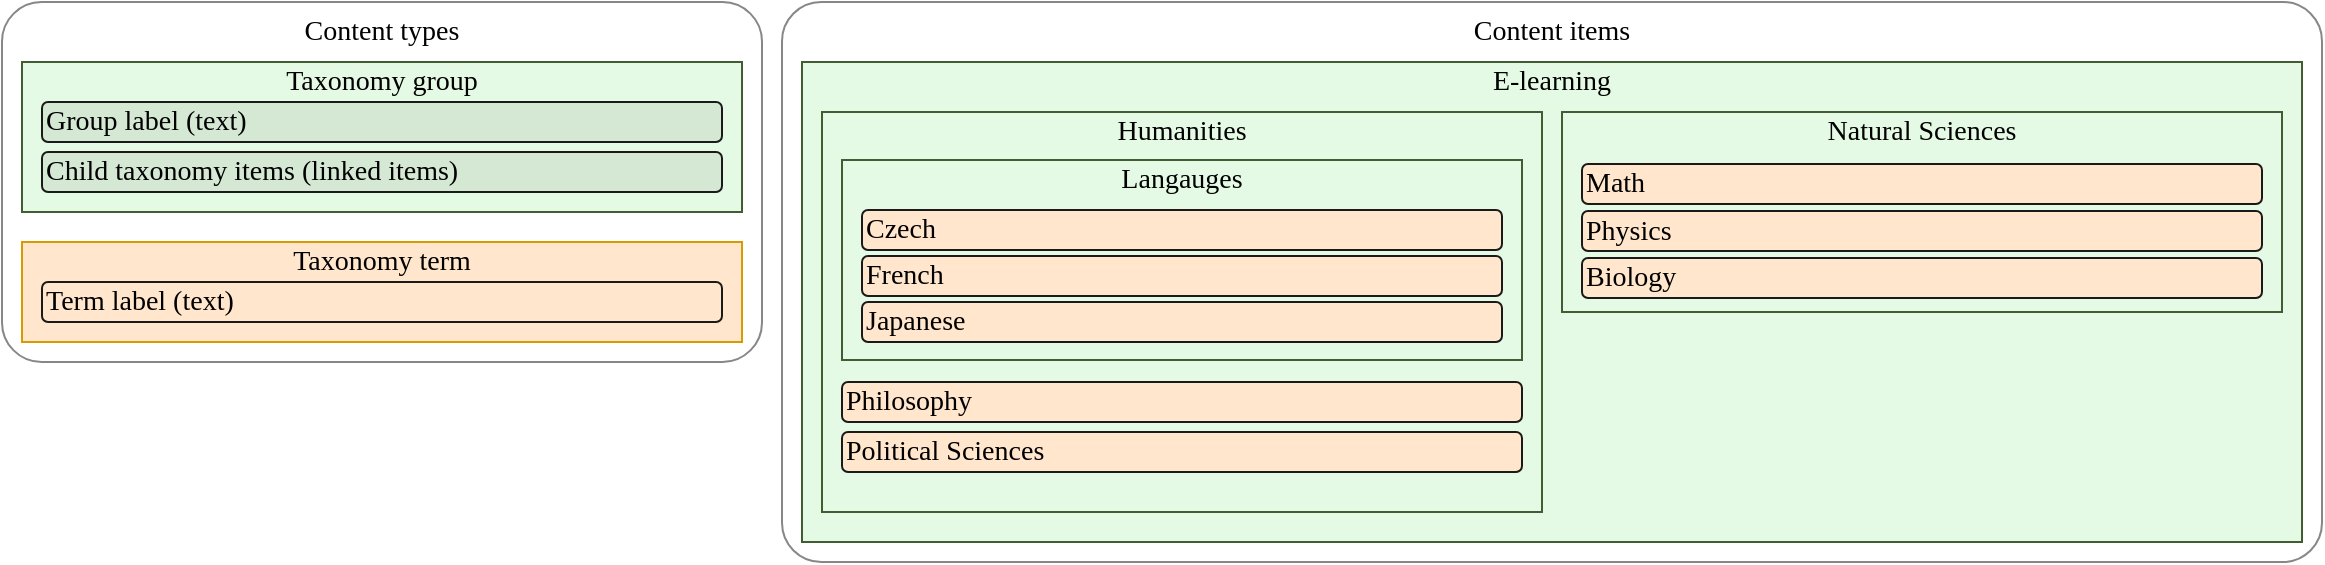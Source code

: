 <mxfile version="14.0.1" type="github">
  <diagram id="IQVPAYiHxeu3ZIYqz4J4" name="Page-1">
    <mxGraphModel dx="1912" dy="824" grid="1" gridSize="10" guides="1" tooltips="1" connect="1" arrows="1" fold="1" page="0" pageScale="1" pageWidth="850" pageHeight="1100" math="0" shadow="0" extFonts="GT Walsheim^https://docs.kontent.ai/fonts/GT-Walsheim-Regular.woff">
      <root>
        <mxCell id="0" />
        <mxCell id="1" parent="0" />
        <mxCell id="wjHQRlfI7GsjUOKSqEVD-19" value="Content items" style="rounded=1;whiteSpace=wrap;html=1;fontFamily=GT Walsheim Pro;verticalAlign=top;fontSize=14;glass=0;shadow=0;sketch=0;perimeterSpacing=0;arcSize=7;strokeColor=#878787;" vertex="1" parent="1">
          <mxGeometry x="60" y="110" width="770" height="280" as="geometry" />
        </mxCell>
        <mxCell id="wjHQRlfI7GsjUOKSqEVD-39" value="E-learning" style="rounded=0;whiteSpace=wrap;html=1;fontSize=14;horizontal=1;verticalAlign=top;labelPosition=center;verticalLabelPosition=middle;align=center;fontFamily=GT Walsheim Pro;spacing=-3;strokeColor=#435C34;fillColor=#E5FAE4;" vertex="1" parent="1">
          <mxGeometry x="70" y="140" width="750" height="240" as="geometry" />
        </mxCell>
        <mxCell id="wjHQRlfI7GsjUOKSqEVD-1" value="Content types" style="rounded=1;whiteSpace=wrap;html=1;fontFamily=GT Walsheim Pro;verticalAlign=top;fontSize=14;arcSize=11;strokeColor=#878787;" vertex="1" parent="1">
          <mxGeometry x="-330" y="110" width="380" height="180" as="geometry" />
        </mxCell>
        <mxCell id="wjHQRlfI7GsjUOKSqEVD-6" value="Taxonomy group" style="rounded=0;whiteSpace=wrap;html=1;fontSize=14;horizontal=1;verticalAlign=top;labelPosition=center;verticalLabelPosition=middle;align=center;fontFamily=GT Walsheim Pro;spacing=-3;strokeColor=#435C34;fillColor=#E5FAE4;" vertex="1" parent="1">
          <mxGeometry x="-320" y="140" width="360" height="75" as="geometry" />
        </mxCell>
        <mxCell id="wjHQRlfI7GsjUOKSqEVD-7" value="Group label (text)" style="rounded=1;whiteSpace=wrap;html=1;fontSize=14;align=left;fontFamily=GT Walsheim Pro;fillColor=#d5e8d4;strokeColor=#1A1A1A;" vertex="1" parent="1">
          <mxGeometry x="-310" y="160" width="340" height="20" as="geometry" />
        </mxCell>
        <mxCell id="wjHQRlfI7GsjUOKSqEVD-8" value="Child taxonomy items (linked items)" style="rounded=1;whiteSpace=wrap;html=1;fontSize=14;align=left;fontFamily=GT Walsheim Pro;fillColor=#d5e8d4;strokeColor=#1A1A1A;" vertex="1" parent="1">
          <mxGeometry x="-310" y="185" width="340" height="20" as="geometry" />
        </mxCell>
        <mxCell id="wjHQRlfI7GsjUOKSqEVD-9" value="Taxonomy term" style="rounded=0;whiteSpace=wrap;html=1;fontSize=14;horizontal=1;verticalAlign=top;labelPosition=center;verticalLabelPosition=middle;align=center;fontFamily=GT Walsheim Pro;spacing=-3;fillColor=#ffe6cc;strokeColor=#d79b00;" vertex="1" parent="1">
          <mxGeometry x="-320" y="230" width="360" height="50" as="geometry" />
        </mxCell>
        <mxCell id="wjHQRlfI7GsjUOKSqEVD-10" value="Term label (text)" style="rounded=1;whiteSpace=wrap;html=1;fontSize=14;align=left;fontFamily=GT Walsheim Pro;fillColor=#ffe6cc;strokeColor=#1A1A1A;" vertex="1" parent="1">
          <mxGeometry x="-310" y="250" width="340" height="20" as="geometry" />
        </mxCell>
        <mxCell id="wjHQRlfI7GsjUOKSqEVD-20" value="Humanities" style="rounded=0;whiteSpace=wrap;html=1;fontSize=14;horizontal=1;verticalAlign=top;labelPosition=center;verticalLabelPosition=middle;align=center;fontFamily=GT Walsheim Pro;spacing=-3;strokeColor=#435C34;fillColor=#E5FAE4;" vertex="1" parent="1">
          <mxGeometry x="80" y="165" width="360" height="200" as="geometry" />
        </mxCell>
        <mxCell id="wjHQRlfI7GsjUOKSqEVD-25" value="Natural Sciences" style="rounded=0;whiteSpace=wrap;html=1;fontSize=14;horizontal=1;verticalAlign=top;labelPosition=center;verticalLabelPosition=middle;align=center;fontFamily=GT Walsheim Pro;spacing=-3;strokeColor=#435C34;fillColor=#E5FAE4;" vertex="1" parent="1">
          <mxGeometry x="450" y="165" width="360" height="100" as="geometry" />
        </mxCell>
        <mxCell id="wjHQRlfI7GsjUOKSqEVD-36" value="Philosophy" style="rounded=1;whiteSpace=wrap;html=1;fontSize=14;align=left;fontFamily=GT Walsheim Pro;fillColor=#ffe6cc;strokeColor=#1A1A1A;" vertex="1" parent="1">
          <mxGeometry x="90" y="300" width="340" height="20" as="geometry" />
        </mxCell>
        <mxCell id="wjHQRlfI7GsjUOKSqEVD-38" value="Political Sciences" style="rounded=1;whiteSpace=wrap;html=1;fontSize=14;align=left;fontFamily=GT Walsheim Pro;fillColor=#ffe6cc;strokeColor=#1A1A1A;" vertex="1" parent="1">
          <mxGeometry x="90" y="325" width="340" height="20" as="geometry" />
        </mxCell>
        <mxCell id="wjHQRlfI7GsjUOKSqEVD-28" value="Langauges" style="rounded=0;whiteSpace=wrap;html=1;fontSize=14;horizontal=1;verticalAlign=top;labelPosition=center;verticalLabelPosition=middle;align=center;fontFamily=GT Walsheim Pro;spacing=-3;strokeColor=#435C34;fillColor=#E5FAE4;" vertex="1" parent="1">
          <mxGeometry x="90" y="189" width="340" height="100" as="geometry" />
        </mxCell>
        <mxCell id="wjHQRlfI7GsjUOKSqEVD-32" value="Czech" style="rounded=1;whiteSpace=wrap;html=1;fontSize=14;align=left;fontFamily=GT Walsheim Pro;fillColor=#ffe6cc;strokeColor=#1A1A1A;" vertex="1" parent="1">
          <mxGeometry x="100" y="214" width="320" height="20" as="geometry" />
        </mxCell>
        <mxCell id="wjHQRlfI7GsjUOKSqEVD-33" value="French" style="rounded=1;whiteSpace=wrap;html=1;fontSize=14;align=left;fontFamily=GT Walsheim Pro;fillColor=#ffe6cc;strokeColor=#1A1A1A;" vertex="1" parent="1">
          <mxGeometry x="100" y="237" width="320" height="20" as="geometry" />
        </mxCell>
        <mxCell id="wjHQRlfI7GsjUOKSqEVD-34" value="Japanese" style="rounded=1;whiteSpace=wrap;html=1;fontSize=14;align=left;fontFamily=GT Walsheim Pro;fillColor=#ffe6cc;strokeColor=#1A1A1A;" vertex="1" parent="1">
          <mxGeometry x="100" y="260" width="320" height="20" as="geometry" />
        </mxCell>
        <mxCell id="wjHQRlfI7GsjUOKSqEVD-40" value="Math" style="rounded=1;whiteSpace=wrap;html=1;fontSize=14;align=left;fontFamily=GT Walsheim Pro;fillColor=#ffe6cc;strokeColor=#1A1A1A;" vertex="1" parent="1">
          <mxGeometry x="460" y="191" width="340" height="20" as="geometry" />
        </mxCell>
        <mxCell id="wjHQRlfI7GsjUOKSqEVD-41" value="Physics" style="rounded=1;whiteSpace=wrap;html=1;fontSize=14;align=left;fontFamily=GT Walsheim Pro;fillColor=#ffe6cc;strokeColor=#1A1A1A;" vertex="1" parent="1">
          <mxGeometry x="460" y="214.5" width="340" height="20" as="geometry" />
        </mxCell>
        <mxCell id="wjHQRlfI7GsjUOKSqEVD-42" value="Biology" style="rounded=1;whiteSpace=wrap;html=1;fontSize=14;align=left;fontFamily=GT Walsheim Pro;fillColor=#ffe6cc;strokeColor=#1A1A1A;" vertex="1" parent="1">
          <mxGeometry x="460" y="238" width="340" height="20" as="geometry" />
        </mxCell>
      </root>
    </mxGraphModel>
  </diagram>
</mxfile>

